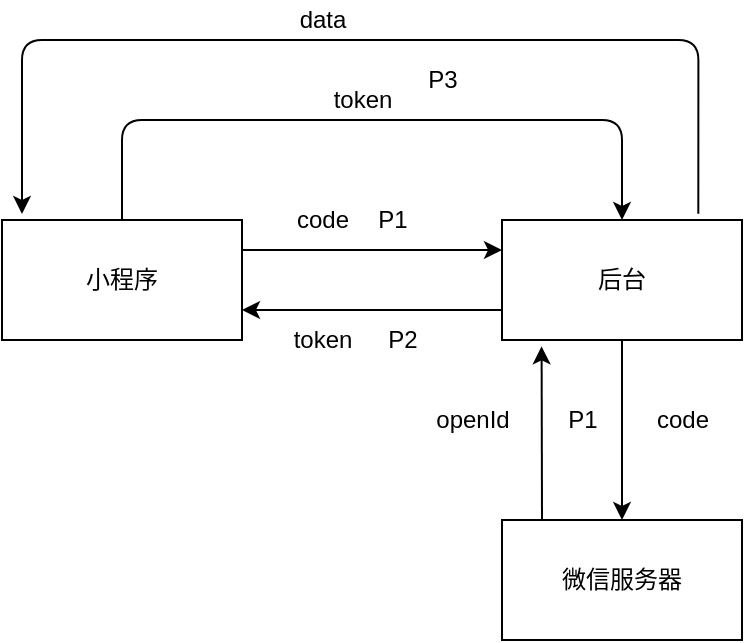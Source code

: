 <mxfile>
    <diagram id="ruRQ-jVflzcm_7-F6d_f" name="第 1 页">
        <mxGraphModel dx="972" dy="561" grid="1" gridSize="10" guides="1" tooltips="1" connect="1" arrows="1" fold="1" page="1" pageScale="1" pageWidth="850" pageHeight="1100" math="0" shadow="0">
            <root>
                <mxCell id="0"/>
                <mxCell id="1" parent="0"/>
                <mxCell id="8" value="" style="edgeStyle=none;html=1;" parent="1" source="3" target="7" edge="1">
                    <mxGeometry relative="1" as="geometry"/>
                </mxCell>
                <mxCell id="17" style="edgeStyle=none;html=1;exitX=0;exitY=0.75;exitDx=0;exitDy=0;entryX=1;entryY=0.75;entryDx=0;entryDy=0;" parent="1" source="3" target="15" edge="1">
                    <mxGeometry relative="1" as="geometry"/>
                </mxCell>
                <mxCell id="3" value="后台" style="rounded=0;whiteSpace=wrap;html=1;" parent="1" vertex="1">
                    <mxGeometry x="290" y="190" width="120" height="60" as="geometry"/>
                </mxCell>
                <mxCell id="5" value="code" style="text;html=1;align=center;verticalAlign=middle;resizable=0;points=[];autosize=1;strokeColor=none;fillColor=none;" parent="1" vertex="1">
                    <mxGeometry x="180" y="180" width="40" height="20" as="geometry"/>
                </mxCell>
                <mxCell id="7" value="微信服务器" style="rounded=0;whiteSpace=wrap;html=1;" parent="1" vertex="1">
                    <mxGeometry x="290" y="340" width="120" height="60" as="geometry"/>
                </mxCell>
                <mxCell id="9" value="code" style="text;html=1;align=center;verticalAlign=middle;resizable=0;points=[];autosize=1;strokeColor=none;fillColor=none;" parent="1" vertex="1">
                    <mxGeometry x="360" y="280" width="40" height="20" as="geometry"/>
                </mxCell>
                <mxCell id="10" value="" style="endArrow=classic;html=1;entryX=0.165;entryY=1.053;entryDx=0;entryDy=0;entryPerimeter=0;" parent="1" target="3" edge="1">
                    <mxGeometry width="50" height="50" relative="1" as="geometry">
                        <mxPoint x="310" y="340" as="sourcePoint"/>
                        <mxPoint x="310" y="260" as="targetPoint"/>
                    </mxGeometry>
                </mxCell>
                <mxCell id="11" value="openId" style="text;html=1;align=center;verticalAlign=middle;resizable=0;points=[];autosize=1;strokeColor=none;fillColor=none;" parent="1" vertex="1">
                    <mxGeometry x="250" y="280" width="50" height="20" as="geometry"/>
                </mxCell>
                <mxCell id="14" value="token" style="text;html=1;align=center;verticalAlign=middle;resizable=0;points=[];autosize=1;strokeColor=none;fillColor=none;" parent="1" vertex="1">
                    <mxGeometry x="180" y="240" width="40" height="20" as="geometry"/>
                </mxCell>
                <mxCell id="16" style="edgeStyle=none;html=1;exitX=1;exitY=0.25;exitDx=0;exitDy=0;entryX=0;entryY=0.25;entryDx=0;entryDy=0;" parent="1" source="15" target="3" edge="1">
                    <mxGeometry relative="1" as="geometry"/>
                </mxCell>
                <mxCell id="15" value="小程序" style="rounded=0;whiteSpace=wrap;html=1;" parent="1" vertex="1">
                    <mxGeometry x="40" y="190" width="120" height="60" as="geometry"/>
                </mxCell>
                <mxCell id="24" value="" style="edgeStyle=segmentEdgeStyle;endArrow=classic;html=1;entryX=0.5;entryY=0;entryDx=0;entryDy=0;" edge="1" parent="1" target="3">
                    <mxGeometry width="50" height="50" relative="1" as="geometry">
                        <mxPoint x="100" y="190" as="sourcePoint"/>
                        <mxPoint x="150" y="140" as="targetPoint"/>
                        <Array as="points">
                            <mxPoint x="100" y="140"/>
                            <mxPoint x="350" y="140"/>
                        </Array>
                    </mxGeometry>
                </mxCell>
                <mxCell id="25" value="token" style="text;html=1;align=center;verticalAlign=middle;resizable=0;points=[];autosize=1;strokeColor=none;fillColor=none;" vertex="1" parent="1">
                    <mxGeometry x="200" y="120" width="40" height="20" as="geometry"/>
                </mxCell>
                <mxCell id="28" value="" style="edgeStyle=segmentEdgeStyle;endArrow=classic;html=1;exitX=0.818;exitY=-0.053;exitDx=0;exitDy=0;exitPerimeter=0;" edge="1" parent="1" source="3">
                    <mxGeometry width="50" height="50" relative="1" as="geometry">
                        <mxPoint x="390" y="160" as="sourcePoint"/>
                        <mxPoint x="50" y="187" as="targetPoint"/>
                        <Array as="points">
                            <mxPoint x="388" y="100"/>
                            <mxPoint x="50" y="100"/>
                        </Array>
                    </mxGeometry>
                </mxCell>
                <mxCell id="30" value="data" style="text;html=1;align=center;verticalAlign=middle;resizable=0;points=[];autosize=1;strokeColor=none;fillColor=none;" vertex="1" parent="1">
                    <mxGeometry x="180" y="80" width="40" height="20" as="geometry"/>
                </mxCell>
                <mxCell id="31" value="P1" style="text;html=1;align=center;verticalAlign=middle;resizable=0;points=[];autosize=1;strokeColor=none;fillColor=none;" vertex="1" parent="1">
                    <mxGeometry x="220" y="180" width="30" height="20" as="geometry"/>
                </mxCell>
                <mxCell id="32" value="P1" style="text;html=1;align=center;verticalAlign=middle;resizable=0;points=[];autosize=1;strokeColor=none;fillColor=none;" vertex="1" parent="1">
                    <mxGeometry x="315" y="280" width="30" height="20" as="geometry"/>
                </mxCell>
                <mxCell id="33" value="P2" style="text;html=1;align=center;verticalAlign=middle;resizable=0;points=[];autosize=1;strokeColor=none;fillColor=none;" vertex="1" parent="1">
                    <mxGeometry x="225" y="240" width="30" height="20" as="geometry"/>
                </mxCell>
                <mxCell id="34" value="P3" style="text;html=1;align=center;verticalAlign=middle;resizable=0;points=[];autosize=1;strokeColor=none;fillColor=none;" vertex="1" parent="1">
                    <mxGeometry x="245" y="110" width="30" height="20" as="geometry"/>
                </mxCell>
            </root>
        </mxGraphModel>
    </diagram>
</mxfile>